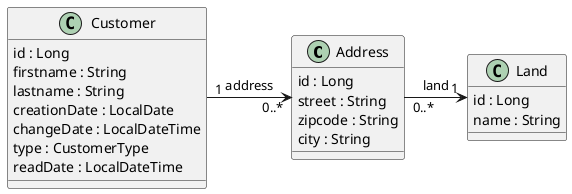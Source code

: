 @startuml
class Address {
    id : Long
    street : String
    zipcode : String
    city : String
}

class Land {
    id : Long
    name : String
}

class Customer {
    id : Long
    firstname : String
    lastname : String
    creationDate : LocalDate
    changeDate : LocalDateTime
    type : CustomerType
    readDate : LocalDateTime
}

Customer "1" -right-> "0..*" Address : address
Address "0..*" -right-> "1" Land : land
@enduml